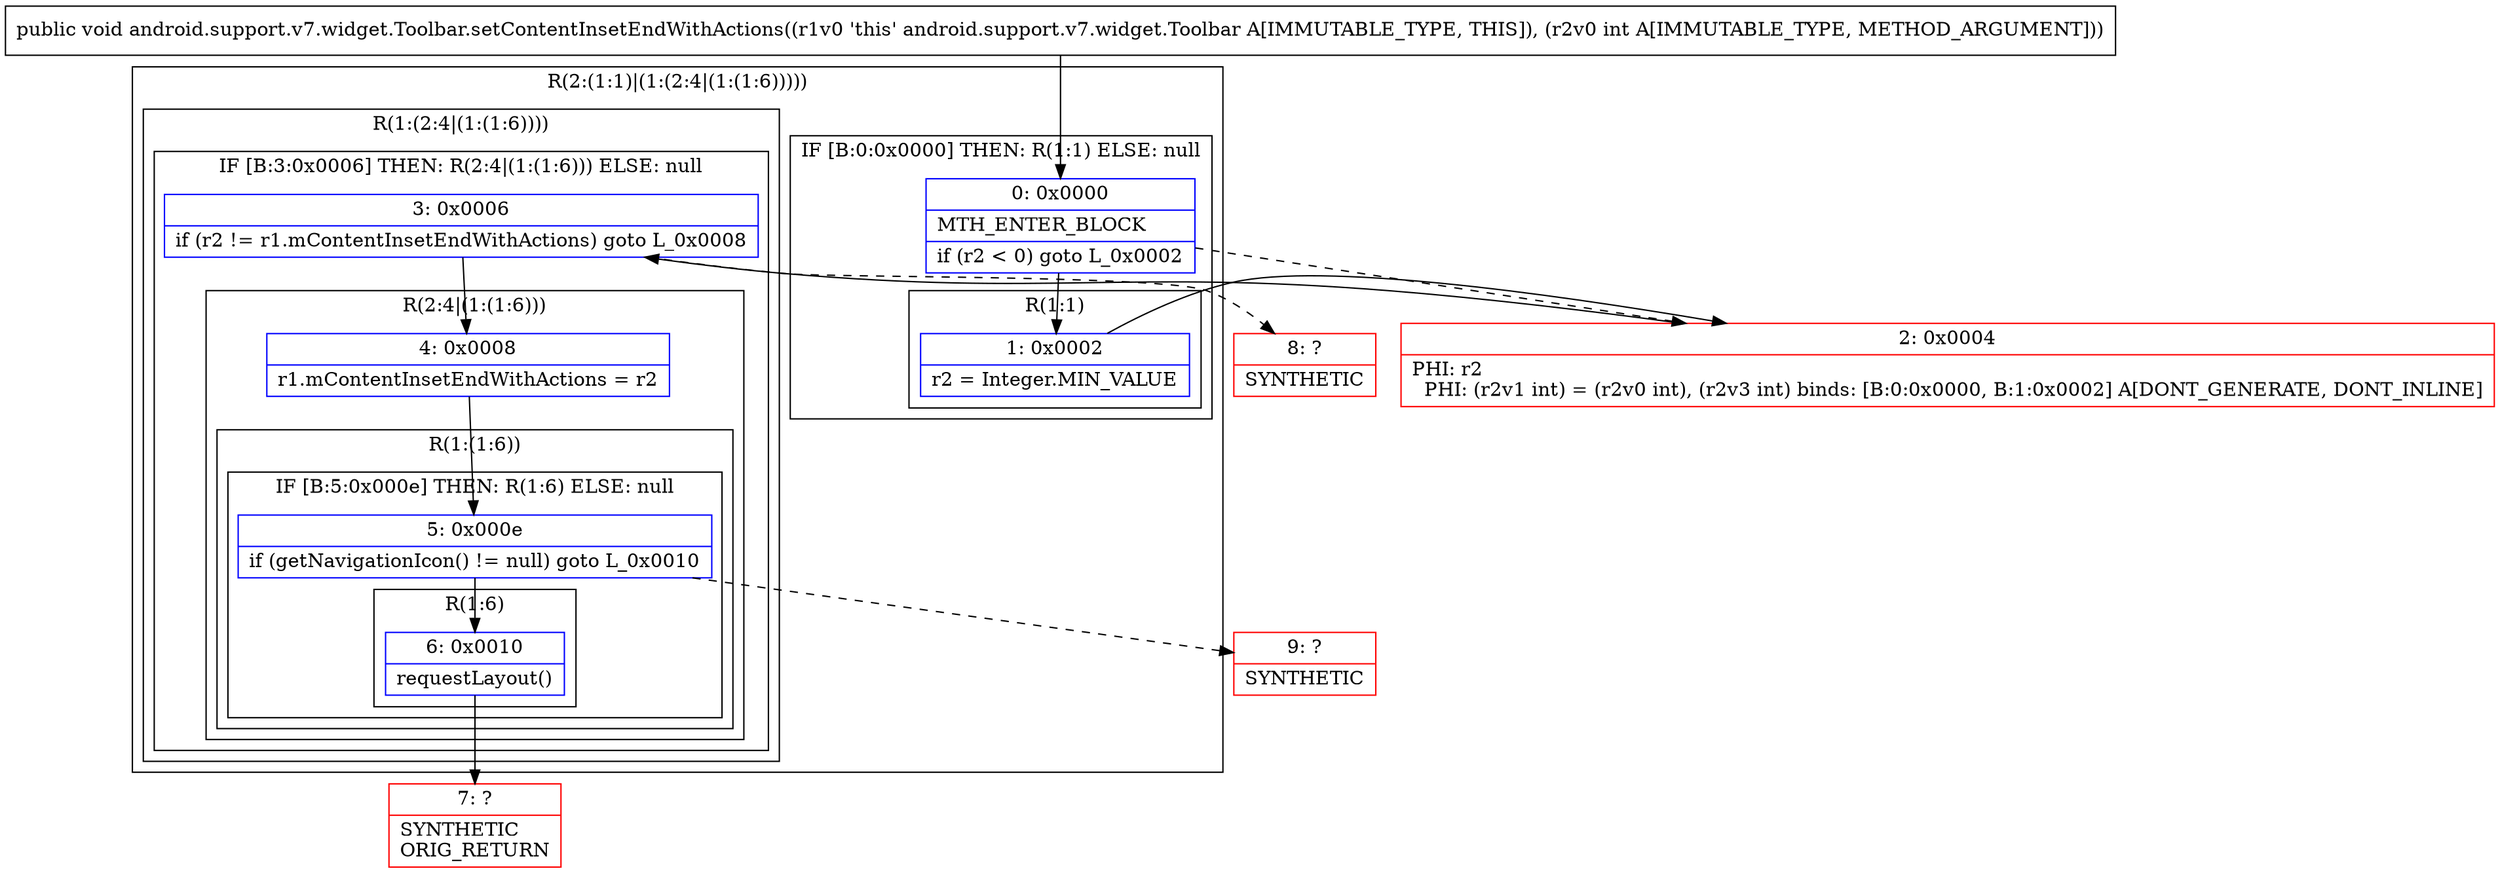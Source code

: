 digraph "CFG forandroid.support.v7.widget.Toolbar.setContentInsetEndWithActions(I)V" {
subgraph cluster_Region_969789771 {
label = "R(2:(1:1)|(1:(2:4|(1:(1:6)))))";
node [shape=record,color=blue];
subgraph cluster_IfRegion_155461608 {
label = "IF [B:0:0x0000] THEN: R(1:1) ELSE: null";
node [shape=record,color=blue];
Node_0 [shape=record,label="{0\:\ 0x0000|MTH_ENTER_BLOCK\l|if (r2 \< 0) goto L_0x0002\l}"];
subgraph cluster_Region_1719530571 {
label = "R(1:1)";
node [shape=record,color=blue];
Node_1 [shape=record,label="{1\:\ 0x0002|r2 = Integer.MIN_VALUE\l}"];
}
}
subgraph cluster_Region_797388516 {
label = "R(1:(2:4|(1:(1:6))))";
node [shape=record,color=blue];
subgraph cluster_IfRegion_2023220694 {
label = "IF [B:3:0x0006] THEN: R(2:4|(1:(1:6))) ELSE: null";
node [shape=record,color=blue];
Node_3 [shape=record,label="{3\:\ 0x0006|if (r2 != r1.mContentInsetEndWithActions) goto L_0x0008\l}"];
subgraph cluster_Region_1355085387 {
label = "R(2:4|(1:(1:6)))";
node [shape=record,color=blue];
Node_4 [shape=record,label="{4\:\ 0x0008|r1.mContentInsetEndWithActions = r2\l}"];
subgraph cluster_Region_1502777268 {
label = "R(1:(1:6))";
node [shape=record,color=blue];
subgraph cluster_IfRegion_1333029484 {
label = "IF [B:5:0x000e] THEN: R(1:6) ELSE: null";
node [shape=record,color=blue];
Node_5 [shape=record,label="{5\:\ 0x000e|if (getNavigationIcon() != null) goto L_0x0010\l}"];
subgraph cluster_Region_134913793 {
label = "R(1:6)";
node [shape=record,color=blue];
Node_6 [shape=record,label="{6\:\ 0x0010|requestLayout()\l}"];
}
}
}
}
}
}
}
Node_2 [shape=record,color=red,label="{2\:\ 0x0004|PHI: r2 \l  PHI: (r2v1 int) = (r2v0 int), (r2v3 int) binds: [B:0:0x0000, B:1:0x0002] A[DONT_GENERATE, DONT_INLINE]\l}"];
Node_7 [shape=record,color=red,label="{7\:\ ?|SYNTHETIC\lORIG_RETURN\l}"];
Node_8 [shape=record,color=red,label="{8\:\ ?|SYNTHETIC\l}"];
Node_9 [shape=record,color=red,label="{9\:\ ?|SYNTHETIC\l}"];
MethodNode[shape=record,label="{public void android.support.v7.widget.Toolbar.setContentInsetEndWithActions((r1v0 'this' android.support.v7.widget.Toolbar A[IMMUTABLE_TYPE, THIS]), (r2v0 int A[IMMUTABLE_TYPE, METHOD_ARGUMENT])) }"];
MethodNode -> Node_0;
Node_0 -> Node_1;
Node_0 -> Node_2[style=dashed];
Node_1 -> Node_2;
Node_3 -> Node_4;
Node_3 -> Node_8[style=dashed];
Node_4 -> Node_5;
Node_5 -> Node_6;
Node_5 -> Node_9[style=dashed];
Node_6 -> Node_7;
Node_2 -> Node_3;
}

